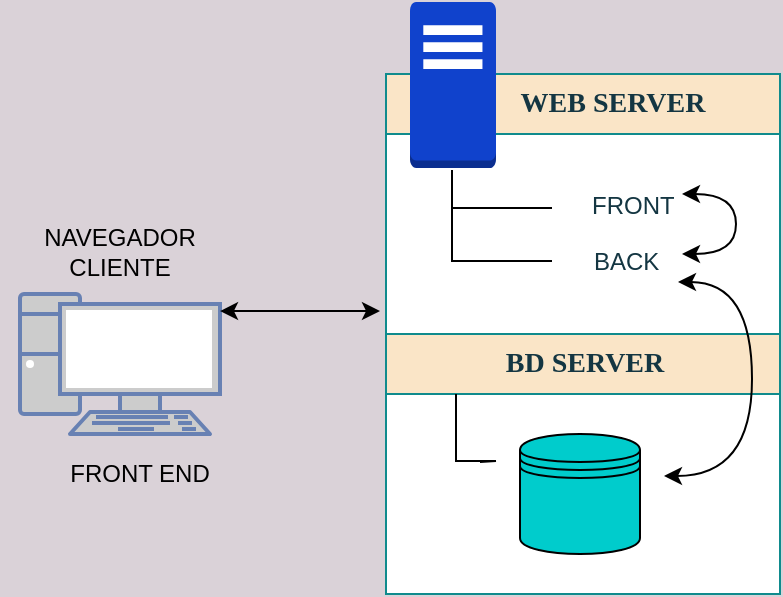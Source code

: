 <mxfile version="20.1.1" type="google"><diagram name="Page-1" id="e56a1550-8fbb-45ad-956c-1786394a9013"><mxGraphModel dx="868" dy="482" grid="1" gridSize="10" guides="1" tooltips="1" connect="1" arrows="1" fold="0" page="1" pageScale="1" pageWidth="1100" pageHeight="850" background="#DAD2D8" math="0" shadow="0"><root><mxCell id="0"/><mxCell id="1" parent="0"/><mxCell id="Au_3hCdWleJFq2frhtem-77" value="" style="fontColor=#0066CC;verticalAlign=top;verticalLabelPosition=bottom;labelPosition=center;align=center;html=1;outlineConnect=0;fillColor=#CCCCCC;strokeColor=#6881B3;gradientColor=none;gradientDirection=north;strokeWidth=2;shape=mxgraph.networks.pc;rounded=0;sketch=0;" parent="1" vertex="1"><mxGeometry x="50" y="290" width="100" height="70" as="geometry"/></mxCell><mxCell id="4yEv40HcekQEg0-ae2I--1" value="NAVEGADOR CLIENTE" style="rounded=0;whiteSpace=wrap;html=1;strokeColor=none;fillColor=none;" parent="1" vertex="1"><mxGeometry x="40" y="238.52" width="120" height="60" as="geometry"/></mxCell><mxCell id="4yEv40HcekQEg0-ae2I--3" value="FRONT END" style="rounded=1;whiteSpace=wrap;html=1;strokeColor=none;fillColor=none;" parent="1" vertex="1"><mxGeometry x="50" y="350" width="120" height="60" as="geometry"/></mxCell><mxCell id="4yEv40HcekQEg0-ae2I--6" value="" style="endArrow=classic;startArrow=classic;html=1;rounded=0;" parent="1" edge="1"><mxGeometry width="50" height="50" relative="1" as="geometry"><mxPoint x="150" y="298.52" as="sourcePoint"/><mxPoint x="230" y="298.52" as="targetPoint"/></mxGeometry></mxCell><mxCell id="2e49270ec7c68f3f-19" value="&lt;b&gt;BD SERVER&lt;/b&gt;" style="swimlane;html=1;fontStyle=0;childLayout=stackLayout;horizontal=1;startSize=30;fillColor=#FAE5C7;horizontalStack=0;resizeParent=1;resizeLast=0;collapsible=1;marginBottom=0;swimlaneFillColor=#ffffff;align=center;rounded=0;shadow=0;comic=0;labelBackgroundColor=none;strokeWidth=1;fontFamily=Verdana;fontSize=14;strokeColor=#0F8B8D;fontColor=#143642;expand=0;movable=1;resizable=1;rotatable=1;deletable=1;editable=1;connectable=1;container=1;" parent="1" vertex="1"><mxGeometry x="233" y="310" width="197" height="130" as="geometry"/></mxCell><mxCell id="4yEv40HcekQEg0-ae2I--10" value="" style="swimlane;startSize=0;strokeColor=#0F8B8D;fillColor=#FFFFFF;" parent="2e49270ec7c68f3f-19" vertex="1"><mxGeometry y="30" width="197" height="100" as="geometry"/></mxCell><mxCell id="4yEv40HcekQEg0-ae2I--7" value="" style="shape=datastore;whiteSpace=wrap;html=1;strokeColor=#000000;fillColor=#00CCCC;expand=0;fixedWidth=0;resizable=1;" parent="4yEv40HcekQEg0-ae2I--10" vertex="1"><mxGeometry x="67" y="20" width="60" height="60" as="geometry"/></mxCell><mxCell id="4yEv40HcekQEg0-ae2I--46" value="" style="endArrow=none;html=1;rounded=0;fillColor=#000000;" parent="4yEv40HcekQEg0-ae2I--10" edge="1"><mxGeometry width="50" height="50" relative="1" as="geometry"><mxPoint x="35" as="sourcePoint"/><mxPoint x="47" y="34" as="targetPoint"/><Array as="points"><mxPoint x="35" y="33.5"/><mxPoint x="55" y="33.5"/></Array></mxGeometry></mxCell><mxCell id="4yEv40HcekQEg0-ae2I--23" style="edgeStyle=orthogonalEdgeStyle;rounded=0;orthogonalLoop=1;jettySize=auto;html=1;exitX=0.5;exitY=1;exitDx=0;exitDy=0;exitPerimeter=0;" parent="1" source="4yEv40HcekQEg0-ae2I--17" target="2e49270ec7c68f3f-83" edge="1"><mxGeometry relative="1" as="geometry"/></mxCell><mxCell id="4yEv40HcekQEg0-ae2I--28" value="&lt;b&gt;&lt;span style=&quot;white-space: pre;&quot;&gt;&#9;&lt;/span&gt;WEB SERVER&lt;/b&gt;" style="swimlane;html=1;fontStyle=0;childLayout=stackLayout;horizontal=1;startSize=30;fillColor=#FAE5C7;horizontalStack=0;resizeParent=1;resizeLast=0;collapsible=1;marginBottom=0;swimlaneFillColor=#ffffff;align=center;rounded=0;shadow=0;comic=0;labelBackgroundColor=none;strokeWidth=1;fontFamily=Verdana;fontSize=14;strokeColor=#0F8B8D;fontColor=#143642;expand=0;movable=1;resizable=1;rotatable=1;deletable=1;editable=1;connectable=1;container=1;" parent="1" vertex="1"><mxGeometry x="233" y="180" width="197" height="130" as="geometry"/></mxCell><mxCell id="4yEv40HcekQEg0-ae2I--29" value="" style="swimlane;startSize=0;strokeColor=#0F8B8D;fillColor=#FFFFFF;" parent="4yEv40HcekQEg0-ae2I--28" vertex="1"><mxGeometry y="30" width="197" height="100" as="geometry"/></mxCell><mxCell id="2e49270ec7c68f3f-83" value="FRONT" style="shape=partialRectangle;top=0;left=0;right=0;bottom=0;html=1;align=left;verticalAlign=top;fillColor=none;spacingLeft=34;spacingRight=4;whiteSpace=wrap;overflow=hidden;rotatable=0;points=[[0,0.5],[1,0.5]];portConstraint=eastwest;dropTarget=0;strokeColor=#0F8B8D;fontColor=#143642;" parent="4yEv40HcekQEg0-ae2I--29" vertex="1"><mxGeometry x="67" y="22" width="83" height="26" as="geometry"/></mxCell><mxCell id="4yEv40HcekQEg0-ae2I--35" value="BACK" style="shape=partialRectangle;top=0;left=0;right=0;bottom=0;html=1;align=left;verticalAlign=top;fillColor=none;spacingLeft=34;spacingRight=4;whiteSpace=wrap;overflow=hidden;rotatable=0;points=[[0,0.5],[1,0.5]];portConstraint=eastwest;dropTarget=0;strokeColor=#0F8B8D;fontColor=#143642;" parent="4yEv40HcekQEg0-ae2I--29" vertex="1"><mxGeometry x="68" y="50" width="92" height="30" as="geometry"/></mxCell><mxCell id="4yEv40HcekQEg0-ae2I--44" value="" style="endArrow=none;html=1;rounded=0;fillColor=#000000;" parent="4yEv40HcekQEg0-ae2I--29" edge="1"><mxGeometry width="50" height="50" relative="1" as="geometry"><mxPoint x="33" y="18" as="sourcePoint"/><mxPoint x="83" y="37" as="targetPoint"/><Array as="points"><mxPoint x="33" y="37"/><mxPoint x="53" y="37"/></Array></mxGeometry></mxCell><mxCell id="4yEv40HcekQEg0-ae2I--45" value="" style="endArrow=none;html=1;rounded=0;fillColor=#000000;" parent="4yEv40HcekQEg0-ae2I--29" edge="1"><mxGeometry width="50" height="50" relative="1" as="geometry"><mxPoint x="33" y="30" as="sourcePoint"/><mxPoint x="83" y="63.5" as="targetPoint"/><Array as="points"><mxPoint x="33" y="63.5"/><mxPoint x="53" y="63.5"/></Array></mxGeometry></mxCell><mxCell id="4yEv40HcekQEg0-ae2I--48" style="edgeStyle=orthogonalEdgeStyle;curved=1;rounded=0;orthogonalLoop=1;jettySize=auto;html=1;entryX=1;entryY=0.7;entryDx=0;entryDy=0;fillColor=#000000;startArrow=classic;startFill=1;" parent="4yEv40HcekQEg0-ae2I--29" edge="1"><mxGeometry relative="1" as="geometry"><mxPoint x="146" y="74" as="sourcePoint"/><mxPoint x="139" y="171" as="targetPoint"/><Array as="points"><mxPoint x="183" y="74"/><mxPoint x="183" y="171"/></Array></mxGeometry></mxCell><mxCell id="4yEv40HcekQEg0-ae2I--57" style="edgeStyle=orthogonalEdgeStyle;curved=1;rounded=0;orthogonalLoop=1;jettySize=auto;html=1;exitX=1;exitY=0.5;exitDx=0;exitDy=0;startArrow=classic;startFill=1;startSize=6;fillColor=#000000;" parent="4yEv40HcekQEg0-ae2I--29" edge="1"><mxGeometry relative="1" as="geometry"><mxPoint x="148" y="60" as="targetPoint"/><mxPoint x="148" y="30" as="sourcePoint"/><Array as="points"><mxPoint x="175" y="30"/><mxPoint x="175" y="60"/></Array></mxGeometry></mxCell><mxCell id="4yEv40HcekQEg0-ae2I--17" value="" style="outlineConnect=0;dashed=0;verticalLabelPosition=bottom;verticalAlign=top;align=center;html=1;shape=mxgraph.aws3.traditional_server;fillColor=#1042CC;gradientColor=none;strokeColor=#0F8B8D;" parent="1" vertex="1"><mxGeometry x="245" y="144" width="43" height="83" as="geometry"/></mxCell></root></mxGraphModel></diagram></mxfile>